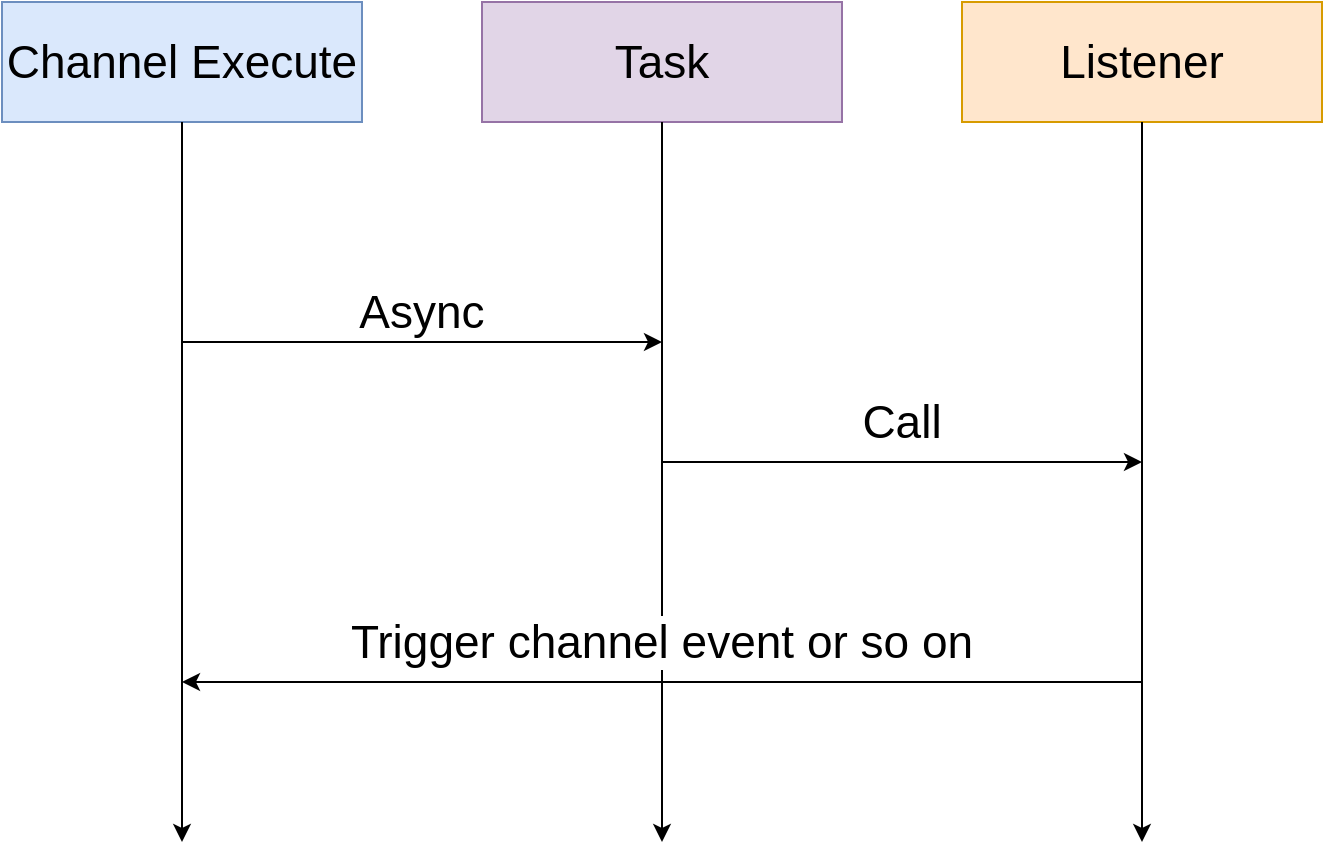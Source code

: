 <mxfile version="13.9.5" type="device"><diagram id="HV8343tjDFlmlb91Tnbr" name="第 1 页"><mxGraphModel dx="905" dy="681" grid="1" gridSize="10" guides="1" tooltips="1" connect="1" arrows="1" fold="1" page="1" pageScale="1" pageWidth="827" pageHeight="1169" math="0" shadow="0"><root><mxCell id="0"/><mxCell id="1" parent="0"/><mxCell id="S2gWZsdThxdH2alTjjeU-1" value="Channel Execute" style="rounded=0;whiteSpace=wrap;html=1;fontSize=23;fillColor=#dae8fc;strokeColor=#6c8ebf;" vertex="1" parent="1"><mxGeometry x="160" y="230" width="180" height="60" as="geometry"/></mxCell><mxCell id="S2gWZsdThxdH2alTjjeU-2" value="" style="endArrow=classic;html=1;fontSize=23;exitX=0.5;exitY=1;exitDx=0;exitDy=0;" edge="1" parent="1" source="S2gWZsdThxdH2alTjjeU-1"><mxGeometry width="50" height="50" relative="1" as="geometry"><mxPoint x="250" y="500" as="sourcePoint"/><mxPoint x="250" y="650" as="targetPoint"/></mxGeometry></mxCell><mxCell id="S2gWZsdThxdH2alTjjeU-3" value="" style="endArrow=classic;html=1;fontSize=23;" edge="1" parent="1"><mxGeometry width="50" height="50" relative="1" as="geometry"><mxPoint x="250" y="400" as="sourcePoint"/><mxPoint x="490" y="400" as="targetPoint"/></mxGeometry></mxCell><mxCell id="S2gWZsdThxdH2alTjjeU-5" value="Async" style="text;html=1;strokeColor=none;fillColor=none;align=center;verticalAlign=middle;whiteSpace=wrap;rounded=0;fontSize=23;" vertex="1" parent="1"><mxGeometry x="330" y="370" width="80" height="30" as="geometry"/></mxCell><mxCell id="S2gWZsdThxdH2alTjjeU-6" value="Task" style="rounded=0;whiteSpace=wrap;html=1;fontSize=23;fillColor=#e1d5e7;strokeColor=#9673a6;" vertex="1" parent="1"><mxGeometry x="400" y="230" width="180" height="60" as="geometry"/></mxCell><mxCell id="S2gWZsdThxdH2alTjjeU-7" value="" style="endArrow=classic;html=1;fontSize=23;exitX=0.5;exitY=1;exitDx=0;exitDy=0;" edge="1" parent="1" source="S2gWZsdThxdH2alTjjeU-6"><mxGeometry width="50" height="50" relative="1" as="geometry"><mxPoint x="490" y="500" as="sourcePoint"/><mxPoint x="490" y="650" as="targetPoint"/></mxGeometry></mxCell><mxCell id="S2gWZsdThxdH2alTjjeU-8" value="Listener" style="rounded=0;whiteSpace=wrap;html=1;fontSize=23;fillColor=#ffe6cc;strokeColor=#d79b00;" vertex="1" parent="1"><mxGeometry x="640" y="230" width="180" height="60" as="geometry"/></mxCell><mxCell id="S2gWZsdThxdH2alTjjeU-9" value="" style="endArrow=classic;html=1;fontSize=23;exitX=0.5;exitY=1;exitDx=0;exitDy=0;" edge="1" parent="1" source="S2gWZsdThxdH2alTjjeU-8"><mxGeometry width="50" height="50" relative="1" as="geometry"><mxPoint x="730" y="500" as="sourcePoint"/><mxPoint x="730" y="650" as="targetPoint"/></mxGeometry></mxCell><mxCell id="S2gWZsdThxdH2alTjjeU-10" value="" style="endArrow=classic;html=1;fontSize=23;" edge="1" parent="1"><mxGeometry width="50" height="50" relative="1" as="geometry"><mxPoint x="490" y="460" as="sourcePoint"/><mxPoint x="730" y="460" as="targetPoint"/></mxGeometry></mxCell><mxCell id="S2gWZsdThxdH2alTjjeU-11" value="Call" style="text;html=1;strokeColor=none;fillColor=none;align=center;verticalAlign=middle;whiteSpace=wrap;rounded=0;fontSize=23;" vertex="1" parent="1"><mxGeometry x="590" y="430" width="40" height="20" as="geometry"/></mxCell><mxCell id="S2gWZsdThxdH2alTjjeU-12" value="" style="endArrow=classic;html=1;fontSize=23;" edge="1" parent="1"><mxGeometry width="50" height="50" relative="1" as="geometry"><mxPoint x="730" y="570" as="sourcePoint"/><mxPoint x="250" y="570" as="targetPoint"/></mxGeometry></mxCell><mxCell id="S2gWZsdThxdH2alTjjeU-13" value="Trigger channel event or&amp;nbsp;so on" style="text;html=1;strokeColor=none;fillColor=none;align=center;verticalAlign=middle;whiteSpace=wrap;rounded=0;fontSize=23;labelBackgroundColor=#ffffff;" vertex="1" parent="1"><mxGeometry x="315" y="540" width="350" height="20" as="geometry"/></mxCell></root></mxGraphModel></diagram></mxfile>